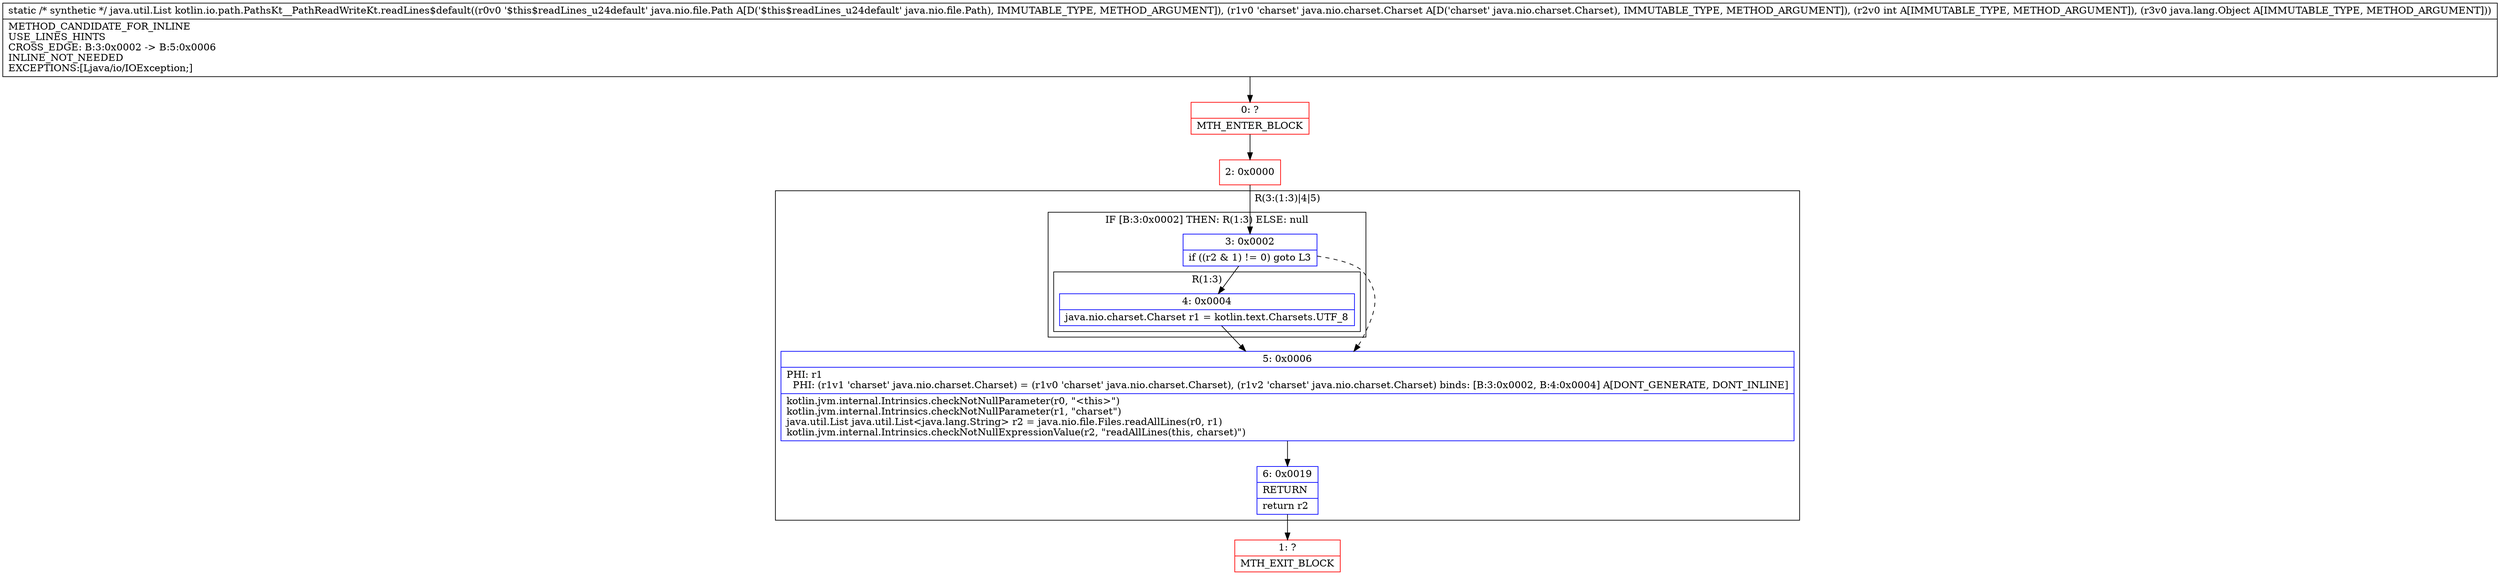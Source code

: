digraph "CFG forkotlin.io.path.PathsKt__PathReadWriteKt.readLines$default(Ljava\/nio\/file\/Path;Ljava\/nio\/charset\/Charset;ILjava\/lang\/Object;)Ljava\/util\/List;" {
subgraph cluster_Region_1001560280 {
label = "R(3:(1:3)|4|5)";
node [shape=record,color=blue];
subgraph cluster_IfRegion_1047556826 {
label = "IF [B:3:0x0002] THEN: R(1:3) ELSE: null";
node [shape=record,color=blue];
Node_3 [shape=record,label="{3\:\ 0x0002|if ((r2 & 1) != 0) goto L3\l}"];
subgraph cluster_Region_1134448901 {
label = "R(1:3)";
node [shape=record,color=blue];
Node_4 [shape=record,label="{4\:\ 0x0004|java.nio.charset.Charset r1 = kotlin.text.Charsets.UTF_8\l}"];
}
}
Node_5 [shape=record,label="{5\:\ 0x0006|PHI: r1 \l  PHI: (r1v1 'charset' java.nio.charset.Charset) = (r1v0 'charset' java.nio.charset.Charset), (r1v2 'charset' java.nio.charset.Charset) binds: [B:3:0x0002, B:4:0x0004] A[DONT_GENERATE, DONT_INLINE]\l|kotlin.jvm.internal.Intrinsics.checkNotNullParameter(r0, \"\<this\>\")\lkotlin.jvm.internal.Intrinsics.checkNotNullParameter(r1, \"charset\")\ljava.util.List java.util.List\<java.lang.String\> r2 = java.nio.file.Files.readAllLines(r0, r1)\lkotlin.jvm.internal.Intrinsics.checkNotNullExpressionValue(r2, \"readAllLines(this, charset)\")\l}"];
Node_6 [shape=record,label="{6\:\ 0x0019|RETURN\l|return r2\l}"];
}
Node_0 [shape=record,color=red,label="{0\:\ ?|MTH_ENTER_BLOCK\l}"];
Node_2 [shape=record,color=red,label="{2\:\ 0x0000}"];
Node_1 [shape=record,color=red,label="{1\:\ ?|MTH_EXIT_BLOCK\l}"];
MethodNode[shape=record,label="{static \/* synthetic *\/ java.util.List kotlin.io.path.PathsKt__PathReadWriteKt.readLines$default((r0v0 '$this$readLines_u24default' java.nio.file.Path A[D('$this$readLines_u24default' java.nio.file.Path), IMMUTABLE_TYPE, METHOD_ARGUMENT]), (r1v0 'charset' java.nio.charset.Charset A[D('charset' java.nio.charset.Charset), IMMUTABLE_TYPE, METHOD_ARGUMENT]), (r2v0 int A[IMMUTABLE_TYPE, METHOD_ARGUMENT]), (r3v0 java.lang.Object A[IMMUTABLE_TYPE, METHOD_ARGUMENT]))  | METHOD_CANDIDATE_FOR_INLINE\lUSE_LINES_HINTS\lCROSS_EDGE: B:3:0x0002 \-\> B:5:0x0006\lINLINE_NOT_NEEDED\lEXCEPTIONS:[Ljava\/io\/IOException;]\l}"];
MethodNode -> Node_0;Node_3 -> Node_4;
Node_3 -> Node_5[style=dashed];
Node_4 -> Node_5;
Node_5 -> Node_6;
Node_6 -> Node_1;
Node_0 -> Node_2;
Node_2 -> Node_3;
}

